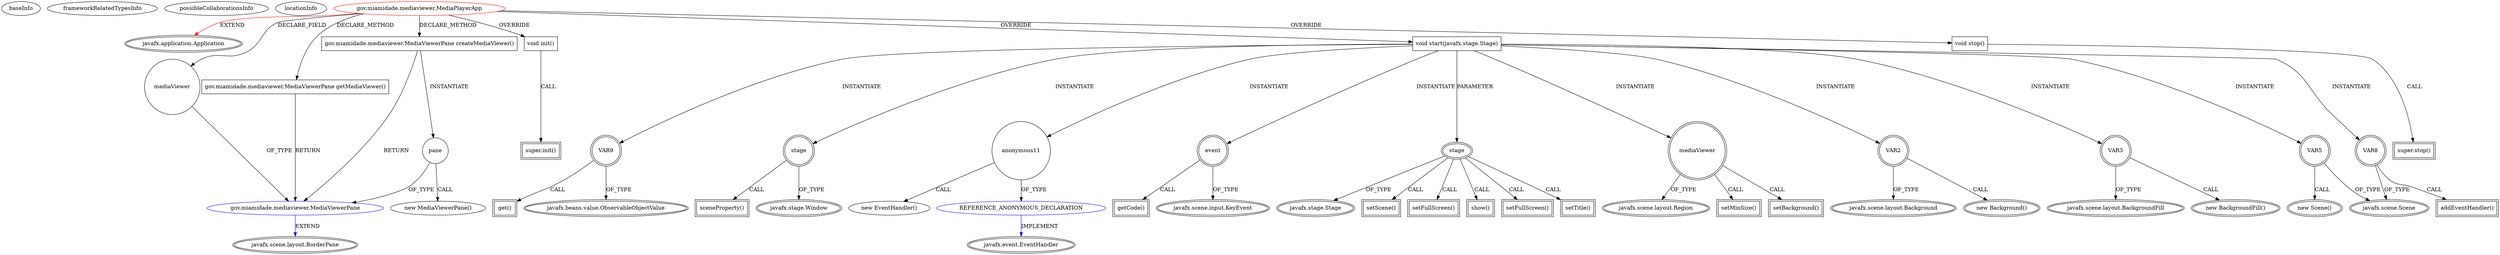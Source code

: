 digraph {
baseInfo[graphId=3624,category="extension_graph",isAnonymous=false,possibleRelation=true]
frameworkRelatedTypesInfo[0="javafx.application.Application"]
possibleCollaborationsInfo[0="3624~OVERRIDING_METHOD_DECLARATION-INSTANTIATION-~javafx.application.Application ~javafx.event.EventHandler ~false~true",1="3624~CLIENT_METHOD_DECLARATION-INSTANTIATION-CLIENT_METHOD_DECLARATION-RETURN_TYPE-CLIENT_METHOD_DECLARATION-RETURN_TYPE-FIELD_DECLARATION-~javafx.application.Application ~javafx.scene.layout.BorderPane ~false~false"]
locationInfo[projectName="miamidade-spook-detector",filePath="/miamidade-spook-detector/spook-detector-master/src/gov/miamidade/mediaviewer/MediaPlayerApp.java",contextSignature="MediaPlayerApp",graphId="3624"]
0[label="gov.miamidade.mediaviewer.MediaPlayerApp",vertexType="ROOT_CLIENT_CLASS_DECLARATION",isFrameworkType=false,color=red]
1[label="javafx.application.Application",vertexType="FRAMEWORK_CLASS_TYPE",isFrameworkType=true,peripheries=2]
2[label="mediaViewer",vertexType="FIELD_DECLARATION",isFrameworkType=false,shape=circle]
3[label="gov.miamidade.mediaviewer.MediaViewerPane",vertexType="REFERENCE_CLIENT_CLASS_DECLARATION",isFrameworkType=false,color=blue]
4[label="javafx.scene.layout.BorderPane",vertexType="FRAMEWORK_CLASS_TYPE",isFrameworkType=true,peripheries=2]
5[label="void init()",vertexType="OVERRIDING_METHOD_DECLARATION",isFrameworkType=false,shape=box]
6[label="super.init()",vertexType="SUPER_CALL",isFrameworkType=true,peripheries=2,shape=box]
7[label="void start(javafx.stage.Stage)",vertexType="OVERRIDING_METHOD_DECLARATION",isFrameworkType=false,shape=box]
8[label="stage",vertexType="PARAMETER_DECLARATION",isFrameworkType=true,peripheries=2]
9[label="javafx.stage.Stage",vertexType="FRAMEWORK_CLASS_TYPE",isFrameworkType=true,peripheries=2]
10[label="mediaViewer",vertexType="VARIABLE_EXPRESION",isFrameworkType=true,peripheries=2,shape=circle]
12[label="javafx.scene.layout.Region",vertexType="FRAMEWORK_CLASS_TYPE",isFrameworkType=true,peripheries=2]
11[label="setMinSize()",vertexType="INSIDE_CALL",isFrameworkType=true,peripheries=2,shape=box]
14[label="setBackground()",vertexType="INSIDE_CALL",isFrameworkType=true,peripheries=2,shape=box]
16[label="VAR2",vertexType="VARIABLE_EXPRESION",isFrameworkType=true,peripheries=2,shape=circle]
17[label="javafx.scene.layout.Background",vertexType="FRAMEWORK_CLASS_TYPE",isFrameworkType=true,peripheries=2]
15[label="new Background()",vertexType="CONSTRUCTOR_CALL",isFrameworkType=true,peripheries=2]
19[label="VAR3",vertexType="VARIABLE_EXPRESION",isFrameworkType=true,peripheries=2,shape=circle]
20[label="javafx.scene.layout.BackgroundFill",vertexType="FRAMEWORK_CLASS_TYPE",isFrameworkType=true,peripheries=2]
18[label="new BackgroundFill()",vertexType="CONSTRUCTOR_CALL",isFrameworkType=true,peripheries=2]
22[label="setScene()",vertexType="INSIDE_CALL",isFrameworkType=true,peripheries=2,shape=box]
24[label="VAR5",vertexType="VARIABLE_EXPRESION",isFrameworkType=true,peripheries=2,shape=circle]
25[label="javafx.scene.Scene",vertexType="FRAMEWORK_CLASS_TYPE",isFrameworkType=true,peripheries=2]
23[label="new Scene()",vertexType="CONSTRUCTOR_CALL",isFrameworkType=true,peripheries=2]
27[label="setFullScreen()",vertexType="INSIDE_CALL",isFrameworkType=true,peripheries=2,shape=box]
29[label="show()",vertexType="INSIDE_CALL",isFrameworkType=true,peripheries=2,shape=box]
30[label="VAR8",vertexType="VARIABLE_EXPRESION",isFrameworkType=true,peripheries=2,shape=circle]
31[label="addEventHandler()",vertexType="INSIDE_CALL",isFrameworkType=true,peripheries=2,shape=box]
33[label="VAR9",vertexType="VARIABLE_EXPRESION",isFrameworkType=true,peripheries=2,shape=circle]
35[label="javafx.beans.value.ObservableObjectValue",vertexType="FRAMEWORK_INTERFACE_TYPE",isFrameworkType=true,peripheries=2]
34[label="get()",vertexType="INSIDE_CALL",isFrameworkType=true,peripheries=2,shape=box]
36[label="stage",vertexType="VARIABLE_EXPRESION",isFrameworkType=true,peripheries=2,shape=circle]
38[label="javafx.stage.Window",vertexType="FRAMEWORK_CLASS_TYPE",isFrameworkType=true,peripheries=2]
37[label="sceneProperty()",vertexType="INSIDE_CALL",isFrameworkType=true,peripheries=2,shape=box]
40[label="anonymous11",vertexType="VARIABLE_EXPRESION",isFrameworkType=false,shape=circle]
41[label="REFERENCE_ANONYMOUS_DECLARATION",vertexType="REFERENCE_ANONYMOUS_DECLARATION",isFrameworkType=false,color=blue]
42[label="javafx.event.EventHandler",vertexType="FRAMEWORK_INTERFACE_TYPE",isFrameworkType=true,peripheries=2]
39[label="new EventHandler()",vertexType="CONSTRUCTOR_CALL",isFrameworkType=false]
43[label="event",vertexType="VARIABLE_EXPRESION",isFrameworkType=true,peripheries=2,shape=circle]
45[label="javafx.scene.input.KeyEvent",vertexType="FRAMEWORK_CLASS_TYPE",isFrameworkType=true,peripheries=2]
44[label="getCode()",vertexType="INSIDE_CALL",isFrameworkType=true,peripheries=2,shape=box]
47[label="setFullScreen()",vertexType="INSIDE_CALL",isFrameworkType=true,peripheries=2,shape=box]
49[label="setTitle()",vertexType="INSIDE_CALL",isFrameworkType=true,peripheries=2,shape=box]
50[label="void stop()",vertexType="OVERRIDING_METHOD_DECLARATION",isFrameworkType=false,shape=box]
51[label="super.stop()",vertexType="SUPER_CALL",isFrameworkType=true,peripheries=2,shape=box]
52[label="gov.miamidade.mediaviewer.MediaViewerPane getMediaViewer()",vertexType="CLIENT_METHOD_DECLARATION",isFrameworkType=false,shape=box]
55[label="gov.miamidade.mediaviewer.MediaViewerPane createMediaViewer()",vertexType="CLIENT_METHOD_DECLARATION",isFrameworkType=false,shape=box]
58[label="pane",vertexType="VARIABLE_EXPRESION",isFrameworkType=false,shape=circle]
57[label="new MediaViewerPane()",vertexType="CONSTRUCTOR_CALL",isFrameworkType=false]
0->1[label="EXTEND",color=red]
0->2[label="DECLARE_FIELD"]
3->4[label="EXTEND",color=blue]
2->3[label="OF_TYPE"]
0->5[label="OVERRIDE"]
5->6[label="CALL"]
0->7[label="OVERRIDE"]
8->9[label="OF_TYPE"]
7->8[label="PARAMETER"]
7->10[label="INSTANTIATE"]
10->12[label="OF_TYPE"]
10->11[label="CALL"]
10->14[label="CALL"]
7->16[label="INSTANTIATE"]
16->17[label="OF_TYPE"]
16->15[label="CALL"]
7->19[label="INSTANTIATE"]
19->20[label="OF_TYPE"]
19->18[label="CALL"]
8->22[label="CALL"]
7->24[label="INSTANTIATE"]
24->25[label="OF_TYPE"]
24->23[label="CALL"]
8->27[label="CALL"]
8->29[label="CALL"]
7->30[label="INSTANTIATE"]
30->25[label="OF_TYPE"]
30->31[label="CALL"]
7->33[label="INSTANTIATE"]
33->35[label="OF_TYPE"]
33->34[label="CALL"]
7->36[label="INSTANTIATE"]
36->38[label="OF_TYPE"]
36->37[label="CALL"]
7->40[label="INSTANTIATE"]
41->42[label="IMPLEMENT",color=blue]
40->41[label="OF_TYPE"]
40->39[label="CALL"]
7->43[label="INSTANTIATE"]
43->45[label="OF_TYPE"]
43->44[label="CALL"]
8->47[label="CALL"]
8->49[label="CALL"]
0->50[label="OVERRIDE"]
50->51[label="CALL"]
0->52[label="DECLARE_METHOD"]
52->3[label="RETURN"]
0->55[label="DECLARE_METHOD"]
55->3[label="RETURN"]
55->58[label="INSTANTIATE"]
58->3[label="OF_TYPE"]
58->57[label="CALL"]
}
